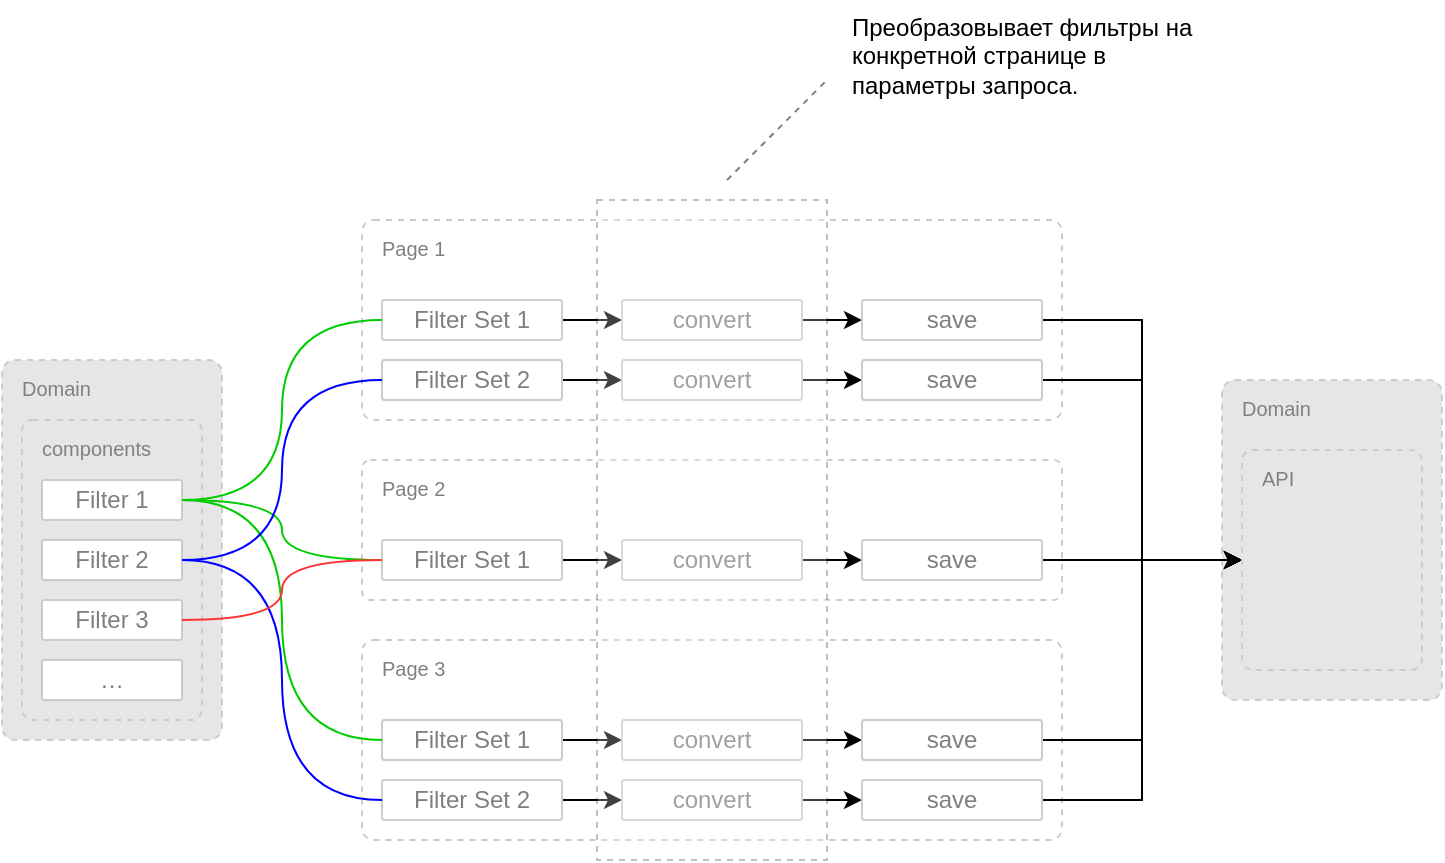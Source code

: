 <mxfile version="26.0.6">
  <diagram name="Page-1" id="ldurma7DL06uY25wETrp">
    <mxGraphModel dx="1232" dy="1957" grid="1" gridSize="10" guides="1" tooltips="1" connect="1" arrows="1" fold="1" page="1" pageScale="1" pageWidth="850" pageHeight="1100" math="0" shadow="0">
      <root>
        <mxCell id="0" />
        <mxCell id="1" parent="0" />
        <mxCell id="REy8N1wRO_hQXgHdiolt-91" value="Domain" style="rounded=1;whiteSpace=wrap;html=1;align=left;verticalAlign=top;spacingLeft=8;fontColor=#808080;strokeColor=#CCCCCC;dashed=1;spacingTop=2;arcSize=6;fillColor=#E6E6E6;fontSize=10;" vertex="1" parent="1">
          <mxGeometry x="670" y="-160" width="110" height="160" as="geometry" />
        </mxCell>
        <mxCell id="REy8N1wRO_hQXgHdiolt-44" value="Domain" style="rounded=1;whiteSpace=wrap;html=1;align=left;verticalAlign=top;spacingLeft=8;fontColor=#808080;strokeColor=#CCCCCC;dashed=1;spacingTop=2;arcSize=6;fillColor=#E6E6E6;fontSize=10;" vertex="1" parent="1">
          <mxGeometry x="60" y="-170" width="110" height="190" as="geometry" />
        </mxCell>
        <mxCell id="REy8N1wRO_hQXgHdiolt-92" value="components" style="rounded=1;whiteSpace=wrap;html=1;align=left;verticalAlign=top;spacingLeft=8;fontColor=#808080;strokeColor=#CCCCCC;dashed=1;spacingTop=2;arcSize=6;fillColor=#E6E6E6;fontSize=10;" vertex="1" parent="1">
          <mxGeometry x="70" y="-140" width="90" height="150" as="geometry" />
        </mxCell>
        <mxCell id="REy8N1wRO_hQXgHdiolt-45" value="Filter 1" style="rounded=1;whiteSpace=wrap;html=1;align=center;verticalAlign=middle;spacingLeft=0;fontColor=#808080;strokeColor=#CCCCCC;spacingTop=0;arcSize=6;fontStyle=0" vertex="1" parent="1">
          <mxGeometry x="80" y="-110" width="70" height="20" as="geometry" />
        </mxCell>
        <mxCell id="REy8N1wRO_hQXgHdiolt-46" value="Filter 2" style="rounded=1;whiteSpace=wrap;html=1;align=center;verticalAlign=middle;spacingLeft=0;fontColor=#808080;strokeColor=#CCCCCC;spacingTop=0;arcSize=6;fontStyle=0" vertex="1" parent="1">
          <mxGeometry x="80" y="-80" width="70" height="20" as="geometry" />
        </mxCell>
        <mxCell id="REy8N1wRO_hQXgHdiolt-47" value="Filter 3" style="rounded=1;whiteSpace=wrap;html=1;align=center;verticalAlign=middle;spacingLeft=0;fontColor=#808080;strokeColor=#CCCCCC;spacingTop=0;arcSize=6;fontStyle=0" vertex="1" parent="1">
          <mxGeometry x="80" y="-50" width="70" height="20" as="geometry" />
        </mxCell>
        <mxCell id="REy8N1wRO_hQXgHdiolt-48" value="…" style="rounded=1;whiteSpace=wrap;html=1;align=center;verticalAlign=middle;spacingLeft=0;fontColor=#808080;strokeColor=#CCCCCC;spacingTop=0;arcSize=6;fontStyle=0" vertex="1" parent="1">
          <mxGeometry x="80" y="-20" width="70" height="20" as="geometry" />
        </mxCell>
        <mxCell id="REy8N1wRO_hQXgHdiolt-49" value="Page 1" style="rounded=1;whiteSpace=wrap;html=1;align=left;verticalAlign=top;spacingLeft=8;fontColor=#808080;strokeColor=#CCCCCC;dashed=1;spacingTop=2;arcSize=6;fontStyle=0;fontSize=10;" vertex="1" parent="1">
          <mxGeometry x="240" y="-240" width="350" height="100" as="geometry" />
        </mxCell>
        <mxCell id="REy8N1wRO_hQXgHdiolt-52" style="edgeStyle=orthogonalEdgeStyle;rounded=0;orthogonalLoop=1;jettySize=auto;html=1;" edge="1" parent="1" source="REy8N1wRO_hQXgHdiolt-50" target="REy8N1wRO_hQXgHdiolt-51">
          <mxGeometry relative="1" as="geometry" />
        </mxCell>
        <mxCell id="REy8N1wRO_hQXgHdiolt-50" value="Filter Set 1" style="rounded=1;whiteSpace=wrap;html=1;align=center;verticalAlign=middle;spacingLeft=0;fontColor=#808080;strokeColor=#CCCCCC;spacingTop=0;arcSize=6;fontStyle=0" vertex="1" parent="1">
          <mxGeometry x="250" y="-200" width="90" height="20" as="geometry" />
        </mxCell>
        <mxCell id="REy8N1wRO_hQXgHdiolt-54" style="edgeStyle=orthogonalEdgeStyle;rounded=0;orthogonalLoop=1;jettySize=auto;html=1;" edge="1" parent="1" source="REy8N1wRO_hQXgHdiolt-51" target="REy8N1wRO_hQXgHdiolt-53">
          <mxGeometry relative="1" as="geometry" />
        </mxCell>
        <mxCell id="REy8N1wRO_hQXgHdiolt-51" value="convert" style="rounded=1;whiteSpace=wrap;html=1;align=center;verticalAlign=middle;spacingLeft=0;fontColor=#808080;strokeColor=#CCCCCC;spacingTop=0;arcSize=6;fontStyle=0" vertex="1" parent="1">
          <mxGeometry x="370" y="-200" width="90" height="20" as="geometry" />
        </mxCell>
        <mxCell id="REy8N1wRO_hQXgHdiolt-95" style="edgeStyle=orthogonalEdgeStyle;rounded=0;orthogonalLoop=1;jettySize=auto;html=1;entryX=0;entryY=0.5;entryDx=0;entryDy=0;" edge="1" parent="1" source="REy8N1wRO_hQXgHdiolt-53" target="REy8N1wRO_hQXgHdiolt-94">
          <mxGeometry relative="1" as="geometry" />
        </mxCell>
        <mxCell id="REy8N1wRO_hQXgHdiolt-53" value="save" style="rounded=1;whiteSpace=wrap;html=1;align=center;verticalAlign=middle;spacingLeft=0;fontColor=#808080;strokeColor=#CCCCCC;spacingTop=0;arcSize=6;fontStyle=0" vertex="1" parent="1">
          <mxGeometry x="490" y="-200" width="90" height="20" as="geometry" />
        </mxCell>
        <mxCell id="REy8N1wRO_hQXgHdiolt-55" style="edgeStyle=orthogonalEdgeStyle;rounded=0;orthogonalLoop=1;jettySize=auto;html=1;" edge="1" parent="1" source="REy8N1wRO_hQXgHdiolt-56" target="REy8N1wRO_hQXgHdiolt-58">
          <mxGeometry relative="1" as="geometry" />
        </mxCell>
        <mxCell id="REy8N1wRO_hQXgHdiolt-56" value="Filter Set 2" style="rounded=1;whiteSpace=wrap;html=1;align=center;verticalAlign=middle;spacingLeft=0;fontColor=#808080;strokeColor=#CCCCCC;spacingTop=0;arcSize=6;fontStyle=0" vertex="1" parent="1">
          <mxGeometry x="250" y="-170" width="90" height="20" as="geometry" />
        </mxCell>
        <mxCell id="REy8N1wRO_hQXgHdiolt-57" style="edgeStyle=orthogonalEdgeStyle;rounded=0;orthogonalLoop=1;jettySize=auto;html=1;" edge="1" parent="1" source="REy8N1wRO_hQXgHdiolt-58" target="REy8N1wRO_hQXgHdiolt-59">
          <mxGeometry relative="1" as="geometry" />
        </mxCell>
        <mxCell id="REy8N1wRO_hQXgHdiolt-58" value="convert" style="rounded=1;whiteSpace=wrap;html=1;align=center;verticalAlign=middle;spacingLeft=0;fontColor=#808080;strokeColor=#CCCCCC;spacingTop=0;arcSize=6;fontStyle=0" vertex="1" parent="1">
          <mxGeometry x="370" y="-170" width="90" height="20" as="geometry" />
        </mxCell>
        <mxCell id="REy8N1wRO_hQXgHdiolt-96" style="edgeStyle=orthogonalEdgeStyle;rounded=0;orthogonalLoop=1;jettySize=auto;html=1;entryX=0;entryY=0.5;entryDx=0;entryDy=0;" edge="1" parent="1" source="REy8N1wRO_hQXgHdiolt-59" target="REy8N1wRO_hQXgHdiolt-94">
          <mxGeometry relative="1" as="geometry" />
        </mxCell>
        <mxCell id="REy8N1wRO_hQXgHdiolt-59" value="save" style="rounded=1;whiteSpace=wrap;html=1;align=center;verticalAlign=middle;spacingLeft=0;fontColor=#808080;strokeColor=#CCCCCC;spacingTop=0;arcSize=6;fontStyle=0" vertex="1" parent="1">
          <mxGeometry x="490" y="-170" width="90" height="20" as="geometry" />
        </mxCell>
        <mxCell id="REy8N1wRO_hQXgHdiolt-60" value="Page 2" style="rounded=1;whiteSpace=wrap;html=1;align=left;verticalAlign=top;spacingLeft=8;fontColor=#808080;strokeColor=#CCCCCC;dashed=1;spacingTop=2;arcSize=6;fontStyle=0;fontSize=10;" vertex="1" parent="1">
          <mxGeometry x="240" y="-120" width="350" height="70" as="geometry" />
        </mxCell>
        <mxCell id="REy8N1wRO_hQXgHdiolt-61" style="edgeStyle=orthogonalEdgeStyle;rounded=0;orthogonalLoop=1;jettySize=auto;html=1;" edge="1" parent="1" source="REy8N1wRO_hQXgHdiolt-62" target="REy8N1wRO_hQXgHdiolt-64">
          <mxGeometry relative="1" as="geometry" />
        </mxCell>
        <mxCell id="REy8N1wRO_hQXgHdiolt-62" value="Filter Set 1" style="rounded=1;whiteSpace=wrap;html=1;align=center;verticalAlign=middle;spacingLeft=0;fontColor=#808080;strokeColor=#CCCCCC;spacingTop=0;arcSize=6;fontStyle=0" vertex="1" parent="1">
          <mxGeometry x="250" y="-80" width="90" height="20" as="geometry" />
        </mxCell>
        <mxCell id="REy8N1wRO_hQXgHdiolt-63" style="edgeStyle=orthogonalEdgeStyle;rounded=0;orthogonalLoop=1;jettySize=auto;html=1;" edge="1" parent="1" source="REy8N1wRO_hQXgHdiolt-64" target="REy8N1wRO_hQXgHdiolt-65">
          <mxGeometry relative="1" as="geometry" />
        </mxCell>
        <mxCell id="REy8N1wRO_hQXgHdiolt-64" value="convert" style="rounded=1;whiteSpace=wrap;html=1;align=center;verticalAlign=middle;spacingLeft=0;fontColor=#808080;strokeColor=#CCCCCC;spacingTop=0;arcSize=6;fontStyle=0" vertex="1" parent="1">
          <mxGeometry x="370" y="-80" width="90" height="20" as="geometry" />
        </mxCell>
        <mxCell id="REy8N1wRO_hQXgHdiolt-97" style="edgeStyle=orthogonalEdgeStyle;rounded=0;orthogonalLoop=1;jettySize=auto;html=1;entryX=0;entryY=0.5;entryDx=0;entryDy=0;" edge="1" parent="1" source="REy8N1wRO_hQXgHdiolt-65" target="REy8N1wRO_hQXgHdiolt-94">
          <mxGeometry relative="1" as="geometry" />
        </mxCell>
        <mxCell id="REy8N1wRO_hQXgHdiolt-65" value="save" style="rounded=1;whiteSpace=wrap;html=1;align=center;verticalAlign=middle;spacingLeft=0;fontColor=#808080;strokeColor=#CCCCCC;spacingTop=0;arcSize=6;fontStyle=0" vertex="1" parent="1">
          <mxGeometry x="490" y="-80" width="90" height="20" as="geometry" />
        </mxCell>
        <mxCell id="REy8N1wRO_hQXgHdiolt-71" value="Page 3" style="rounded=1;whiteSpace=wrap;html=1;align=left;verticalAlign=top;spacingLeft=8;fontColor=#808080;strokeColor=#CCCCCC;dashed=1;spacingTop=2;arcSize=6;fontStyle=0;fontSize=10;" vertex="1" parent="1">
          <mxGeometry x="240" y="-30" width="350" height="100" as="geometry" />
        </mxCell>
        <mxCell id="REy8N1wRO_hQXgHdiolt-72" style="edgeStyle=orthogonalEdgeStyle;rounded=0;orthogonalLoop=1;jettySize=auto;html=1;" edge="1" parent="1" source="REy8N1wRO_hQXgHdiolt-73" target="REy8N1wRO_hQXgHdiolt-75">
          <mxGeometry relative="1" as="geometry" />
        </mxCell>
        <mxCell id="REy8N1wRO_hQXgHdiolt-73" value="Filter Set 1" style="rounded=1;whiteSpace=wrap;html=1;align=center;verticalAlign=middle;spacingLeft=0;fontColor=#808080;strokeColor=#CCCCCC;spacingTop=0;arcSize=6;fontStyle=0" vertex="1" parent="1">
          <mxGeometry x="250" y="10" width="90" height="20" as="geometry" />
        </mxCell>
        <mxCell id="REy8N1wRO_hQXgHdiolt-74" style="edgeStyle=orthogonalEdgeStyle;rounded=0;orthogonalLoop=1;jettySize=auto;html=1;" edge="1" parent="1" source="REy8N1wRO_hQXgHdiolt-75" target="REy8N1wRO_hQXgHdiolt-76">
          <mxGeometry relative="1" as="geometry" />
        </mxCell>
        <mxCell id="REy8N1wRO_hQXgHdiolt-75" value="convert" style="rounded=1;whiteSpace=wrap;html=1;align=center;verticalAlign=middle;spacingLeft=0;fontColor=#808080;strokeColor=#CCCCCC;spacingTop=0;arcSize=6;fontStyle=0" vertex="1" parent="1">
          <mxGeometry x="370" y="10" width="90" height="20" as="geometry" />
        </mxCell>
        <mxCell id="REy8N1wRO_hQXgHdiolt-98" style="edgeStyle=orthogonalEdgeStyle;rounded=0;orthogonalLoop=1;jettySize=auto;html=1;entryX=0;entryY=0.5;entryDx=0;entryDy=0;" edge="1" parent="1" source="REy8N1wRO_hQXgHdiolt-76" target="REy8N1wRO_hQXgHdiolt-94">
          <mxGeometry relative="1" as="geometry" />
        </mxCell>
        <mxCell id="REy8N1wRO_hQXgHdiolt-76" value="save" style="rounded=1;whiteSpace=wrap;html=1;align=center;verticalAlign=middle;spacingLeft=0;fontColor=#808080;strokeColor=#CCCCCC;spacingTop=0;arcSize=6;fontStyle=0" vertex="1" parent="1">
          <mxGeometry x="490" y="10" width="90" height="20" as="geometry" />
        </mxCell>
        <mxCell id="REy8N1wRO_hQXgHdiolt-77" style="edgeStyle=orthogonalEdgeStyle;rounded=0;orthogonalLoop=1;jettySize=auto;html=1;" edge="1" parent="1" source="REy8N1wRO_hQXgHdiolt-78" target="REy8N1wRO_hQXgHdiolt-80">
          <mxGeometry relative="1" as="geometry" />
        </mxCell>
        <mxCell id="REy8N1wRO_hQXgHdiolt-78" value="Filter Set 2" style="rounded=1;whiteSpace=wrap;html=1;align=center;verticalAlign=middle;spacingLeft=0;fontColor=#808080;strokeColor=#CCCCCC;spacingTop=0;arcSize=6;fontStyle=0" vertex="1" parent="1">
          <mxGeometry x="250" y="40" width="90" height="20" as="geometry" />
        </mxCell>
        <mxCell id="REy8N1wRO_hQXgHdiolt-79" style="edgeStyle=orthogonalEdgeStyle;rounded=0;orthogonalLoop=1;jettySize=auto;html=1;" edge="1" parent="1" source="REy8N1wRO_hQXgHdiolt-80" target="REy8N1wRO_hQXgHdiolt-81">
          <mxGeometry relative="1" as="geometry" />
        </mxCell>
        <mxCell id="REy8N1wRO_hQXgHdiolt-80" value="convert" style="rounded=1;whiteSpace=wrap;html=1;align=center;verticalAlign=middle;spacingLeft=0;fontColor=#808080;strokeColor=#CCCCCC;spacingTop=0;arcSize=6;fontStyle=0" vertex="1" parent="1">
          <mxGeometry x="370" y="40" width="90" height="20" as="geometry" />
        </mxCell>
        <mxCell id="REy8N1wRO_hQXgHdiolt-99" style="edgeStyle=orthogonalEdgeStyle;rounded=0;orthogonalLoop=1;jettySize=auto;html=1;entryX=0;entryY=0.5;entryDx=0;entryDy=0;" edge="1" parent="1" source="REy8N1wRO_hQXgHdiolt-81" target="REy8N1wRO_hQXgHdiolt-94">
          <mxGeometry relative="1" as="geometry" />
        </mxCell>
        <mxCell id="REy8N1wRO_hQXgHdiolt-81" value="save" style="rounded=1;whiteSpace=wrap;html=1;align=center;verticalAlign=middle;spacingLeft=0;fontColor=#808080;strokeColor=#CCCCCC;spacingTop=0;arcSize=6;fontStyle=0" vertex="1" parent="1">
          <mxGeometry x="490" y="40" width="90" height="20" as="geometry" />
        </mxCell>
        <mxCell id="REy8N1wRO_hQXgHdiolt-82" style="edgeStyle=orthogonalEdgeStyle;rounded=0;orthogonalLoop=1;jettySize=auto;html=1;entryX=0;entryY=0.5;entryDx=0;entryDy=0;fontColor=#00CC00;strokeColor=#00CC00;curved=1;endArrow=none;endFill=0;" edge="1" parent="1" source="REy8N1wRO_hQXgHdiolt-45" target="REy8N1wRO_hQXgHdiolt-50">
          <mxGeometry relative="1" as="geometry" />
        </mxCell>
        <mxCell id="REy8N1wRO_hQXgHdiolt-84" style="edgeStyle=orthogonalEdgeStyle;rounded=0;orthogonalLoop=1;jettySize=auto;html=1;fontColor=#00CC00;strokeColor=#00CC00;curved=1;endArrow=none;endFill=0;entryX=0;entryY=0.5;entryDx=0;entryDy=0;" edge="1" parent="1" source="REy8N1wRO_hQXgHdiolt-45" target="REy8N1wRO_hQXgHdiolt-62">
          <mxGeometry relative="1" as="geometry">
            <mxPoint x="190" y="-60" as="sourcePoint" />
            <mxPoint x="260" y="-180" as="targetPoint" />
          </mxGeometry>
        </mxCell>
        <mxCell id="REy8N1wRO_hQXgHdiolt-85" style="edgeStyle=orthogonalEdgeStyle;rounded=0;orthogonalLoop=1;jettySize=auto;html=1;fontColor=#00CC00;strokeColor=#00CC00;curved=1;endArrow=none;endFill=0;entryX=0;entryY=0.5;entryDx=0;entryDy=0;" edge="1" parent="1" source="REy8N1wRO_hQXgHdiolt-45" target="REy8N1wRO_hQXgHdiolt-73">
          <mxGeometry relative="1" as="geometry">
            <mxPoint x="190" y="-60" as="sourcePoint" />
            <mxPoint x="260" y="-60" as="targetPoint" />
          </mxGeometry>
        </mxCell>
        <mxCell id="REy8N1wRO_hQXgHdiolt-87" style="edgeStyle=orthogonalEdgeStyle;rounded=0;orthogonalLoop=1;jettySize=auto;html=1;entryX=0;entryY=0.5;entryDx=0;entryDy=0;fontColor=#00CC00;strokeColor=#0000FF;curved=1;endArrow=none;endFill=0;exitX=1;exitY=0.5;exitDx=0;exitDy=0;" edge="1" parent="1" source="REy8N1wRO_hQXgHdiolt-46" target="REy8N1wRO_hQXgHdiolt-56">
          <mxGeometry relative="1" as="geometry">
            <mxPoint x="190" y="-60" as="sourcePoint" />
            <mxPoint x="260" y="-180" as="targetPoint" />
          </mxGeometry>
        </mxCell>
        <mxCell id="REy8N1wRO_hQXgHdiolt-88" style="edgeStyle=orthogonalEdgeStyle;rounded=0;orthogonalLoop=1;jettySize=auto;html=1;entryX=0;entryY=0.5;entryDx=0;entryDy=0;fontColor=#00CC00;strokeColor=#0000FF;curved=1;endArrow=none;endFill=0;exitX=1;exitY=0.5;exitDx=0;exitDy=0;" edge="1" parent="1" source="REy8N1wRO_hQXgHdiolt-46" target="REy8N1wRO_hQXgHdiolt-78">
          <mxGeometry relative="1" as="geometry">
            <mxPoint x="190" y="-30" as="sourcePoint" />
            <mxPoint x="260" y="-150" as="targetPoint" />
          </mxGeometry>
        </mxCell>
        <mxCell id="REy8N1wRO_hQXgHdiolt-89" style="edgeStyle=orthogonalEdgeStyle;rounded=0;orthogonalLoop=1;jettySize=auto;html=1;entryX=0;entryY=0.5;entryDx=0;entryDy=0;fontColor=#00CC00;strokeColor=#FF3333;curved=1;endArrow=none;endFill=0;exitX=1;exitY=0.5;exitDx=0;exitDy=0;" edge="1" parent="1" source="REy8N1wRO_hQXgHdiolt-47" target="REy8N1wRO_hQXgHdiolt-62">
          <mxGeometry relative="1" as="geometry">
            <mxPoint x="190" y="-30" as="sourcePoint" />
            <mxPoint x="260" y="60" as="targetPoint" />
          </mxGeometry>
        </mxCell>
        <mxCell id="REy8N1wRO_hQXgHdiolt-94" value="API" style="rounded=1;whiteSpace=wrap;html=1;align=left;verticalAlign=top;spacingLeft=8;fontColor=#808080;strokeColor=#CCCCCC;dashed=1;spacingTop=2;arcSize=6;fillColor=#E6E6E6;fontSize=10;" vertex="1" parent="1">
          <mxGeometry x="680" y="-125" width="90" height="110" as="geometry" />
        </mxCell>
        <mxCell id="REy8N1wRO_hQXgHdiolt-100" value="" style="rounded=0;whiteSpace=wrap;html=1;fillColor=default;dashed=1;opacity=25;" vertex="1" parent="1">
          <mxGeometry x="357.5" y="-250" width="115" height="330" as="geometry" />
        </mxCell>
        <mxCell id="REy8N1wRO_hQXgHdiolt-101" value="" style="endArrow=none;dashed=1;html=1;strokeWidth=1;rounded=0;strokeColor=#808080;" edge="1" parent="1">
          <mxGeometry width="50" height="50" relative="1" as="geometry">
            <mxPoint x="422.5" y="-260" as="sourcePoint" />
            <mxPoint x="472.5" y="-310" as="targetPoint" />
          </mxGeometry>
        </mxCell>
        <mxCell id="REy8N1wRO_hQXgHdiolt-103" value="Преобразовывает фильтры на конкретной странице в параметры запроса." style="text;html=1;align=left;verticalAlign=top;whiteSpace=wrap;rounded=0;" vertex="1" parent="1">
          <mxGeometry x="482.5" y="-350" width="187.5" height="60" as="geometry" />
        </mxCell>
      </root>
    </mxGraphModel>
  </diagram>
</mxfile>
